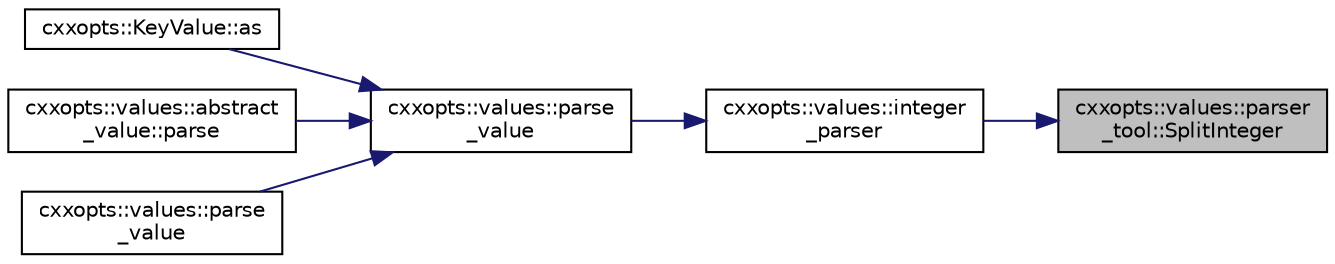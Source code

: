 digraph "cxxopts::values::parser_tool::SplitInteger"
{
 // LATEX_PDF_SIZE
  edge [fontname="Helvetica",fontsize="10",labelfontname="Helvetica",labelfontsize="10"];
  node [fontname="Helvetica",fontsize="10",shape=record];
  rankdir="RL";
  Node1 [label="cxxopts::values::parser\l_tool::SplitInteger",height=0.2,width=0.4,color="black", fillcolor="grey75", style="filled", fontcolor="black",tooltip=" "];
  Node1 -> Node2 [dir="back",color="midnightblue",fontsize="10",style="solid",fontname="Helvetica"];
  Node2 [label="cxxopts::values::integer\l_parser",height=0.2,width=0.4,color="black", fillcolor="white", style="filled",URL="$namespacecxxopts_1_1values.html#a2e205dc91741b7dde43b825da60c9f4c",tooltip=" "];
  Node2 -> Node3 [dir="back",color="midnightblue",fontsize="10",style="solid",fontname="Helvetica"];
  Node3 [label="cxxopts::values::parse\l_value",height=0.2,width=0.4,color="black", fillcolor="white", style="filled",URL="$namespacecxxopts_1_1values.html#a9782d53713f30ced7138719bd966db2b",tooltip=" "];
  Node3 -> Node4 [dir="back",color="midnightblue",fontsize="10",style="solid",fontname="Helvetica"];
  Node4 [label="cxxopts::KeyValue::as",height=0.2,width=0.4,color="black", fillcolor="white", style="filled",URL="$classcxxopts_1_1_key_value.html#af8c51b8c5fb52c8cb23c0437af2375ff",tooltip=" "];
  Node3 -> Node5 [dir="back",color="midnightblue",fontsize="10",style="solid",fontname="Helvetica"];
  Node5 [label="cxxopts::values::abstract\l_value::parse",height=0.2,width=0.4,color="black", fillcolor="white", style="filled",URL="$classcxxopts_1_1values_1_1abstract__value.html#ad6599c6a72ae7903a7a9b6dda2f828cf",tooltip=" "];
  Node3 -> Node6 [dir="back",color="midnightblue",fontsize="10",style="solid",fontname="Helvetica"];
  Node6 [label="cxxopts::values::parse\l_value",height=0.2,width=0.4,color="black", fillcolor="white", style="filled",URL="$namespacecxxopts_1_1values.html#a9cc26abde531fd7df6ff0ff07cc6d413",tooltip=" "];
}
